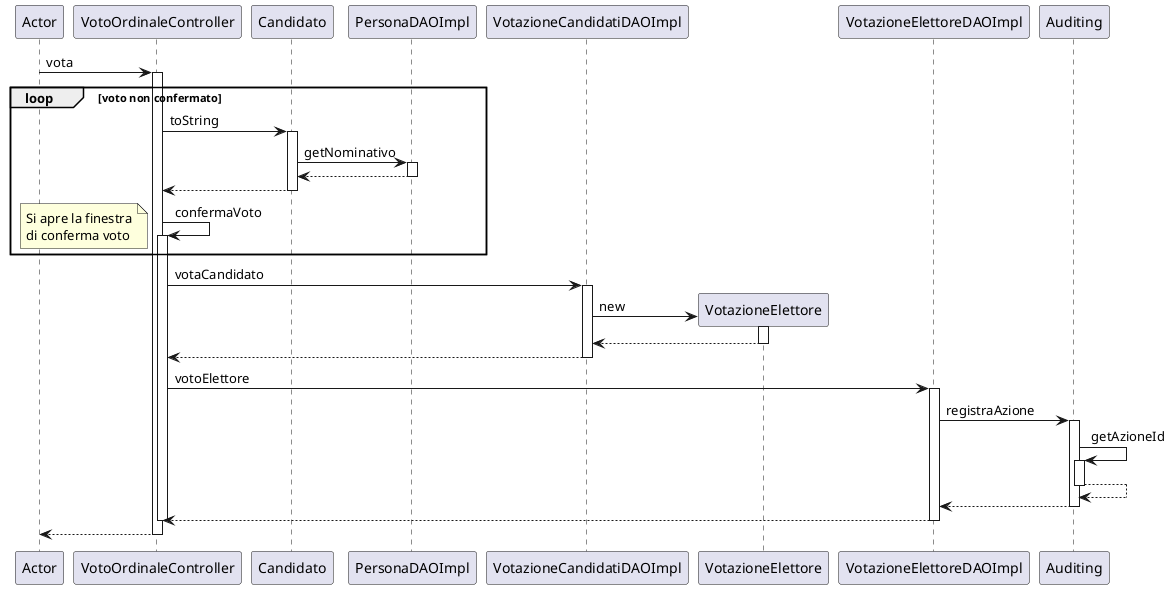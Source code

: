 @startuml
participant Actor
Actor -> VotoOrdinaleController : vota

loop voto non confermato

activate VotoOrdinaleController
VotoOrdinaleController -> Candidato : toString
activate Candidato
Candidato -> PersonaDAOImpl : getNominativo
activate PersonaDAOImpl
PersonaDAOImpl --> Candidato
deactivate PersonaDAOImpl
Candidato --> VotoOrdinaleController
deactivate Candidato
VotoOrdinaleController -> VotoOrdinaleController : confermaVoto
note left
    Si apre la finestra
    di conferma voto
end note

activate VotoOrdinaleController

end

VotoOrdinaleController -> VotazioneCandidatiDAOImpl : votaCandidato
activate VotazioneCandidatiDAOImpl
create VotazioneElettore
VotazioneCandidatiDAOImpl -> VotazioneElettore : new
activate VotazioneElettore
VotazioneElettore --> VotazioneCandidatiDAOImpl
deactivate VotazioneElettore
VotazioneCandidatiDAOImpl --> VotoOrdinaleController
deactivate VotazioneCandidatiDAOImpl
VotoOrdinaleController -> VotazioneElettoreDAOImpl : votoElettore
activate VotazioneElettoreDAOImpl
VotazioneElettoreDAOImpl -> Auditing : registraAzione
activate Auditing
Auditing -> Auditing : getAzioneId
activate Auditing
Auditing --> Auditing
deactivate Auditing
Auditing --> VotazioneElettoreDAOImpl
deactivate Auditing
VotazioneElettoreDAOImpl --> VotoOrdinaleController
deactivate VotazioneElettoreDAOImpl
deactivate VotoOrdinaleController
VotoOrdinaleController --> Actor
deactivate VotoOrdinaleController


@enduml